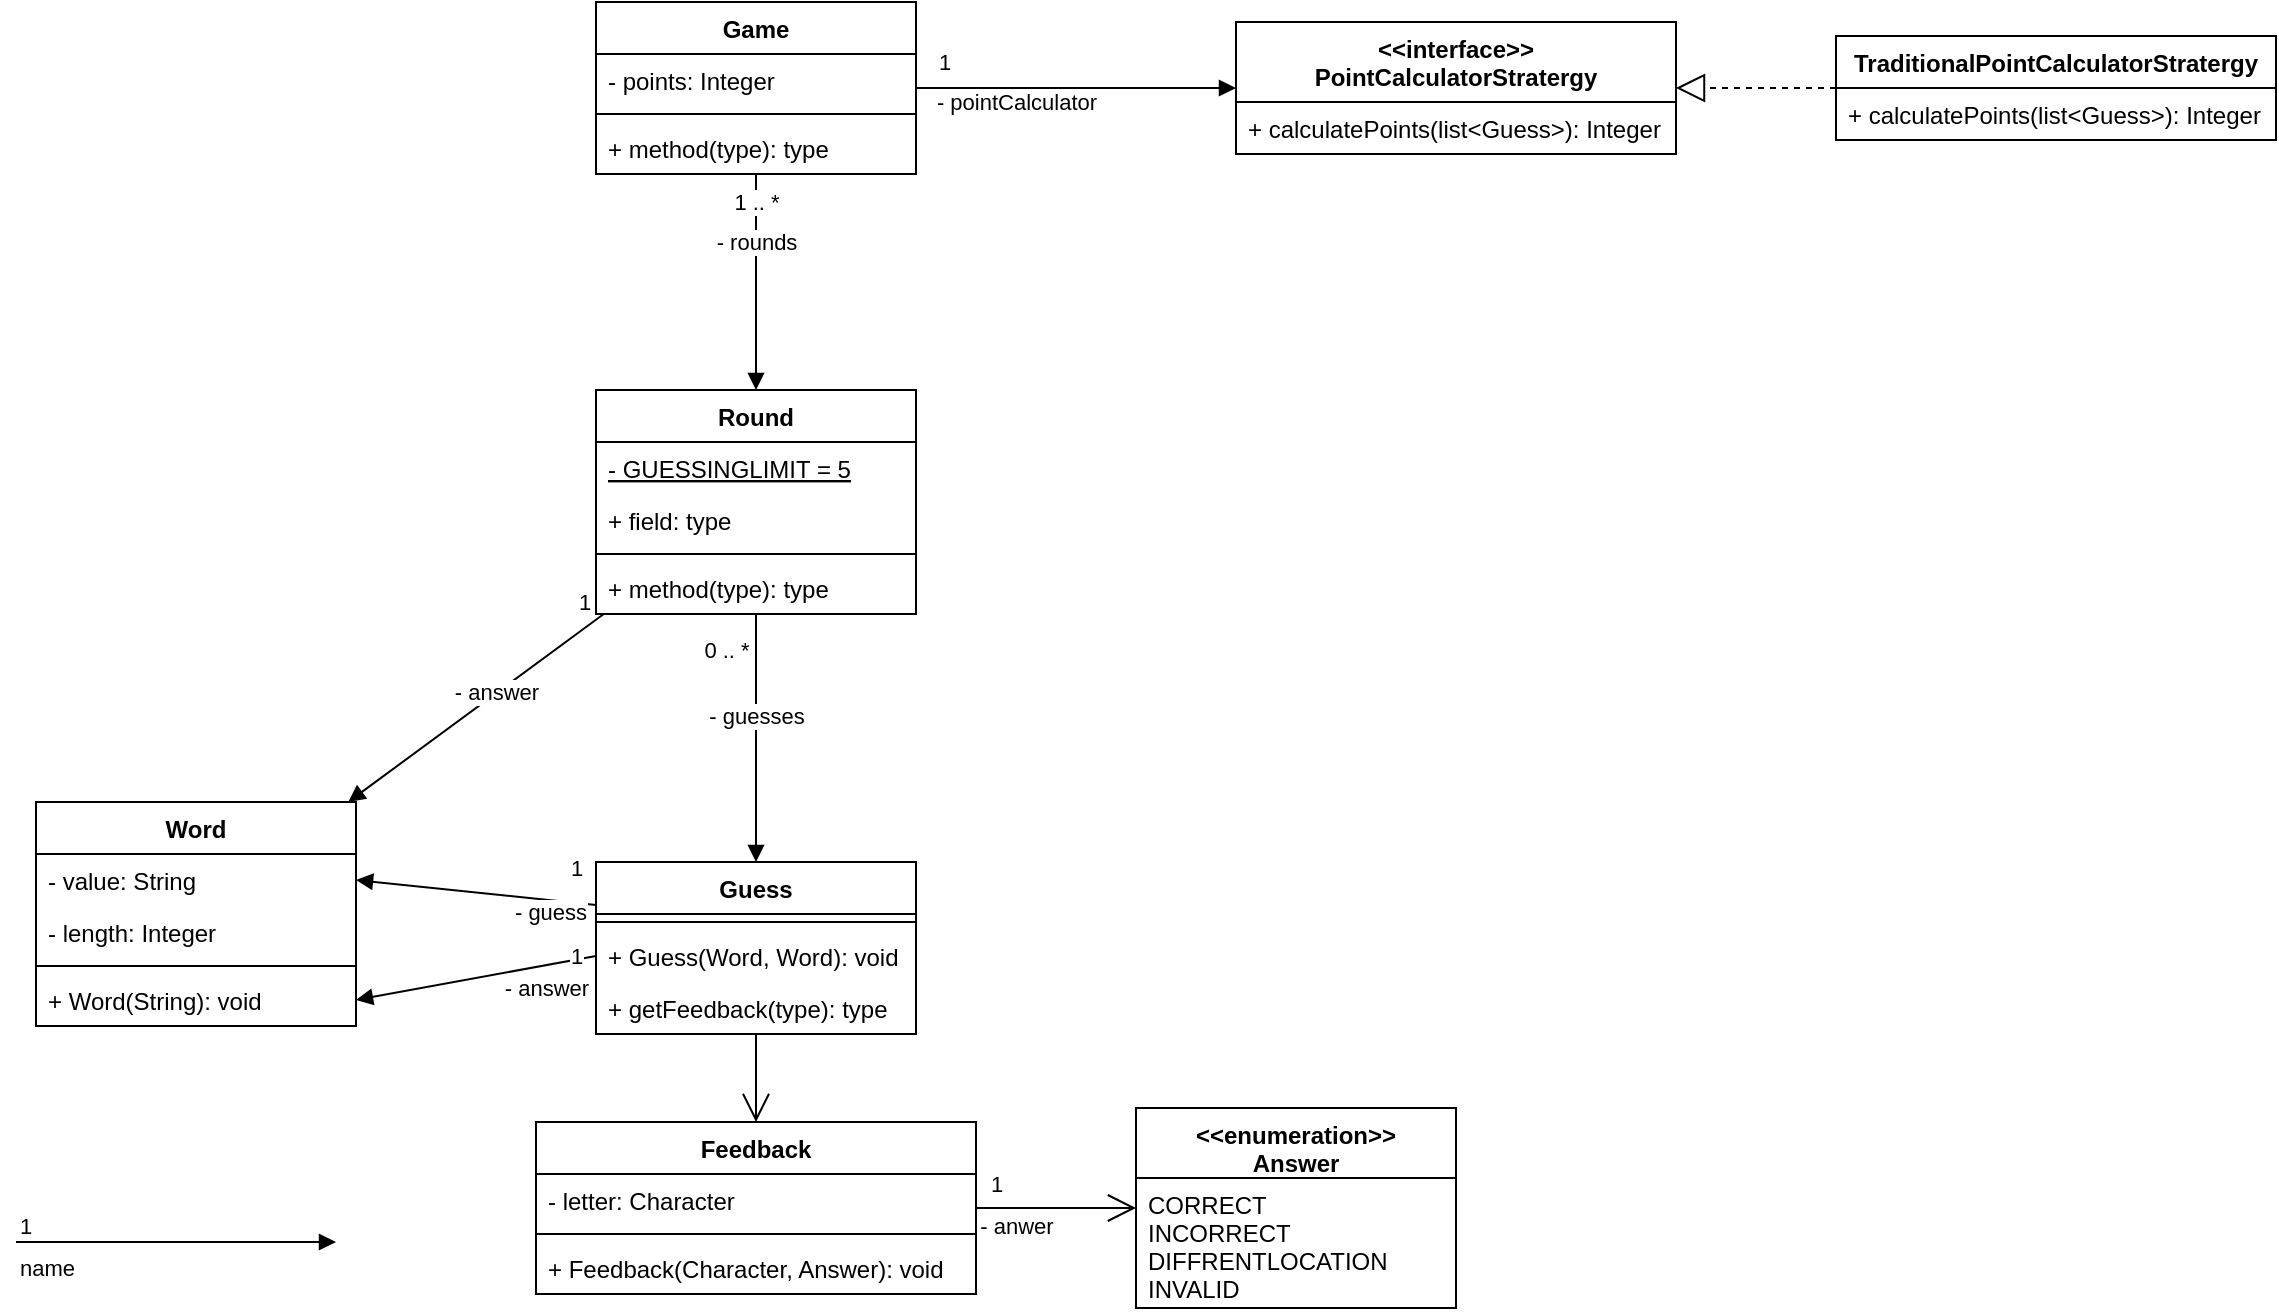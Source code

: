 <mxfile version="14.4.3" type="device"><diagram id="GTjg6YLodoZiWBxgCqOt" name="Pagina-1"><mxGraphModel dx="1773" dy="590" grid="1" gridSize="10" guides="1" tooltips="1" connect="1" arrows="1" fold="1" page="1" pageScale="1" pageWidth="827" pageHeight="1169" math="0" shadow="0"><root><mxCell id="0"/><mxCell id="1" parent="0"/><mxCell id="nvNsA21xe_IPYADWui1E-1" value="Word" style="swimlane;fontStyle=1;align=center;verticalAlign=top;childLayout=stackLayout;horizontal=1;startSize=26;horizontalStack=0;resizeParent=1;resizeParentMax=0;resizeLast=0;collapsible=1;marginBottom=0;" vertex="1" parent="1"><mxGeometry x="-40" y="640" width="160" height="112" as="geometry"/></mxCell><mxCell id="nvNsA21xe_IPYADWui1E-2" value="- value: String" style="text;strokeColor=none;fillColor=none;align=left;verticalAlign=top;spacingLeft=4;spacingRight=4;overflow=hidden;rotatable=0;points=[[0,0.5],[1,0.5]];portConstraint=eastwest;" vertex="1" parent="nvNsA21xe_IPYADWui1E-1"><mxGeometry y="26" width="160" height="26" as="geometry"/></mxCell><mxCell id="nvNsA21xe_IPYADWui1E-5" value="- length: Integer" style="text;strokeColor=none;fillColor=none;align=left;verticalAlign=top;spacingLeft=4;spacingRight=4;overflow=hidden;rotatable=0;points=[[0,0.5],[1,0.5]];portConstraint=eastwest;" vertex="1" parent="nvNsA21xe_IPYADWui1E-1"><mxGeometry y="52" width="160" height="26" as="geometry"/></mxCell><mxCell id="nvNsA21xe_IPYADWui1E-3" value="" style="line;strokeWidth=1;fillColor=none;align=left;verticalAlign=middle;spacingTop=-1;spacingLeft=3;spacingRight=3;rotatable=0;labelPosition=right;points=[];portConstraint=eastwest;" vertex="1" parent="nvNsA21xe_IPYADWui1E-1"><mxGeometry y="78" width="160" height="8" as="geometry"/></mxCell><mxCell id="nvNsA21xe_IPYADWui1E-4" value="+ Word(String): void" style="text;strokeColor=none;fillColor=none;align=left;verticalAlign=top;spacingLeft=4;spacingRight=4;overflow=hidden;rotatable=0;points=[[0,0.5],[1,0.5]];portConstraint=eastwest;" vertex="1" parent="nvNsA21xe_IPYADWui1E-1"><mxGeometry y="86" width="160" height="26" as="geometry"/></mxCell><mxCell id="nvNsA21xe_IPYADWui1E-6" value="Game" style="swimlane;fontStyle=1;align=center;verticalAlign=top;childLayout=stackLayout;horizontal=1;startSize=26;horizontalStack=0;resizeParent=1;resizeParentMax=0;resizeLast=0;collapsible=1;marginBottom=0;" vertex="1" parent="1"><mxGeometry x="240" y="240" width="160" height="86" as="geometry"/></mxCell><mxCell id="nvNsA21xe_IPYADWui1E-7" value="- points: Integer" style="text;strokeColor=none;fillColor=none;align=left;verticalAlign=top;spacingLeft=4;spacingRight=4;overflow=hidden;rotatable=0;points=[[0,0.5],[1,0.5]];portConstraint=eastwest;" vertex="1" parent="nvNsA21xe_IPYADWui1E-6"><mxGeometry y="26" width="160" height="26" as="geometry"/></mxCell><mxCell id="nvNsA21xe_IPYADWui1E-8" value="" style="line;strokeWidth=1;fillColor=none;align=left;verticalAlign=middle;spacingTop=-1;spacingLeft=3;spacingRight=3;rotatable=0;labelPosition=right;points=[];portConstraint=eastwest;" vertex="1" parent="nvNsA21xe_IPYADWui1E-6"><mxGeometry y="52" width="160" height="8" as="geometry"/></mxCell><mxCell id="nvNsA21xe_IPYADWui1E-9" value="+ method(type): type" style="text;strokeColor=none;fillColor=none;align=left;verticalAlign=top;spacingLeft=4;spacingRight=4;overflow=hidden;rotatable=0;points=[[0,0.5],[1,0.5]];portConstraint=eastwest;" vertex="1" parent="nvNsA21xe_IPYADWui1E-6"><mxGeometry y="60" width="160" height="26" as="geometry"/></mxCell><mxCell id="nvNsA21xe_IPYADWui1E-10" value="Round" style="swimlane;fontStyle=1;align=center;verticalAlign=top;childLayout=stackLayout;horizontal=1;startSize=26;horizontalStack=0;resizeParent=1;resizeParentMax=0;resizeLast=0;collapsible=1;marginBottom=0;" vertex="1" parent="1"><mxGeometry x="240" y="434" width="160" height="112" as="geometry"/></mxCell><mxCell id="nvNsA21xe_IPYADWui1E-28" value="- GUESSINGLIMIT = 5" style="text;strokeColor=none;fillColor=none;align=left;verticalAlign=top;spacingLeft=4;spacingRight=4;overflow=hidden;rotatable=0;points=[[0,0.5],[1,0.5]];portConstraint=eastwest;fontStyle=4" vertex="1" parent="nvNsA21xe_IPYADWui1E-10"><mxGeometry y="26" width="160" height="26" as="geometry"/></mxCell><mxCell id="nvNsA21xe_IPYADWui1E-11" value="+ field: type" style="text;strokeColor=none;fillColor=none;align=left;verticalAlign=top;spacingLeft=4;spacingRight=4;overflow=hidden;rotatable=0;points=[[0,0.5],[1,0.5]];portConstraint=eastwest;" vertex="1" parent="nvNsA21xe_IPYADWui1E-10"><mxGeometry y="52" width="160" height="26" as="geometry"/></mxCell><mxCell id="nvNsA21xe_IPYADWui1E-12" value="" style="line;strokeWidth=1;fillColor=none;align=left;verticalAlign=middle;spacingTop=-1;spacingLeft=3;spacingRight=3;rotatable=0;labelPosition=right;points=[];portConstraint=eastwest;" vertex="1" parent="nvNsA21xe_IPYADWui1E-10"><mxGeometry y="78" width="160" height="8" as="geometry"/></mxCell><mxCell id="nvNsA21xe_IPYADWui1E-13" value="+ method(type): type" style="text;strokeColor=none;fillColor=none;align=left;verticalAlign=top;spacingLeft=4;spacingRight=4;overflow=hidden;rotatable=0;points=[[0,0.5],[1,0.5]];portConstraint=eastwest;" vertex="1" parent="nvNsA21xe_IPYADWui1E-10"><mxGeometry y="86" width="160" height="26" as="geometry"/></mxCell><mxCell id="nvNsA21xe_IPYADWui1E-14" value="Guess" style="swimlane;fontStyle=1;align=center;verticalAlign=top;childLayout=stackLayout;horizontal=1;startSize=26;horizontalStack=0;resizeParent=1;resizeParentMax=0;resizeLast=0;collapsible=1;marginBottom=0;" vertex="1" parent="1"><mxGeometry x="240" y="670" width="160" height="86" as="geometry"/></mxCell><mxCell id="nvNsA21xe_IPYADWui1E-16" value="" style="line;strokeWidth=1;fillColor=none;align=left;verticalAlign=middle;spacingTop=-1;spacingLeft=3;spacingRight=3;rotatable=0;labelPosition=right;points=[];portConstraint=eastwest;" vertex="1" parent="nvNsA21xe_IPYADWui1E-14"><mxGeometry y="26" width="160" height="8" as="geometry"/></mxCell><mxCell id="nvNsA21xe_IPYADWui1E-17" value="+ Guess(Word, Word): void" style="text;strokeColor=none;fillColor=none;align=left;verticalAlign=top;spacingLeft=4;spacingRight=4;overflow=hidden;rotatable=0;points=[[0,0.5],[1,0.5]];portConstraint=eastwest;" vertex="1" parent="nvNsA21xe_IPYADWui1E-14"><mxGeometry y="34" width="160" height="26" as="geometry"/></mxCell><mxCell id="nvNsA21xe_IPYADWui1E-61" value="+ getFeedback(type): type" style="text;strokeColor=none;fillColor=none;align=left;verticalAlign=top;spacingLeft=4;spacingRight=4;overflow=hidden;rotatable=0;points=[[0,0.5],[1,0.5]];portConstraint=eastwest;" vertex="1" parent="nvNsA21xe_IPYADWui1E-14"><mxGeometry y="60" width="160" height="26" as="geometry"/></mxCell><mxCell id="nvNsA21xe_IPYADWui1E-18" value="" style="endArrow=block;endFill=1;endSize=6;html=1;" edge="1" parent="1" source="nvNsA21xe_IPYADWui1E-6" target="nvNsA21xe_IPYADWui1E-10"><mxGeometry width="160" relative="1" as="geometry"><mxPoint x="320" y="370" as="sourcePoint"/><mxPoint x="160" y="424" as="targetPoint"/></mxGeometry></mxCell><mxCell id="nvNsA21xe_IPYADWui1E-21" value="- rounds" style="edgeLabel;html=1;align=center;verticalAlign=middle;resizable=0;points=[];" vertex="1" connectable="0" parent="nvNsA21xe_IPYADWui1E-18"><mxGeometry x="-0.611" y="1" relative="1" as="geometry"><mxPoint x="-1" y="13" as="offset"/></mxGeometry></mxCell><mxCell id="nvNsA21xe_IPYADWui1E-22" value="1 .. *" style="edgeLabel;html=1;align=center;verticalAlign=middle;resizable=0;points=[];" vertex="1" connectable="0" parent="nvNsA21xe_IPYADWui1E-18"><mxGeometry x="-0.741" y="2" relative="1" as="geometry"><mxPoint x="-2" as="offset"/></mxGeometry></mxCell><mxCell id="nvNsA21xe_IPYADWui1E-19" value="" style="endArrow=block;endFill=1;endSize=6;html=1;" edge="1" parent="1" source="nvNsA21xe_IPYADWui1E-10" target="nvNsA21xe_IPYADWui1E-1"><mxGeometry width="160" relative="1" as="geometry"><mxPoint x="80" y="574" as="sourcePoint"/><mxPoint x="240" y="574" as="targetPoint"/><Array as="points"/></mxGeometry></mxCell><mxCell id="nvNsA21xe_IPYADWui1E-23" value="- answer" style="edgeLabel;html=1;align=center;verticalAlign=middle;resizable=0;points=[];" vertex="1" connectable="0" parent="nvNsA21xe_IPYADWui1E-19"><mxGeometry x="-0.409" relative="1" as="geometry"><mxPoint x="-16.03" y="11.15" as="offset"/></mxGeometry></mxCell><mxCell id="nvNsA21xe_IPYADWui1E-24" value="1" style="edgeLabel;html=1;align=center;verticalAlign=middle;resizable=0;points=[];" vertex="1" connectable="0" parent="nvNsA21xe_IPYADWui1E-19"><mxGeometry x="-0.622" y="1" relative="1" as="geometry"><mxPoint x="13" y="-24.58" as="offset"/></mxGeometry></mxCell><mxCell id="nvNsA21xe_IPYADWui1E-20" value="" style="endArrow=block;endFill=1;endSize=6;html=1;" edge="1" parent="1" source="nvNsA21xe_IPYADWui1E-10" target="nvNsA21xe_IPYADWui1E-14"><mxGeometry width="160" relative="1" as="geometry"><mxPoint x="90" y="554" as="sourcePoint"/><mxPoint x="250" y="554" as="targetPoint"/></mxGeometry></mxCell><mxCell id="nvNsA21xe_IPYADWui1E-25" value="0 .. *" style="edgeLabel;html=1;align=center;verticalAlign=middle;resizable=0;points=[];" vertex="1" connectable="0" parent="nvNsA21xe_IPYADWui1E-20"><mxGeometry x="-0.534" y="-1" relative="1" as="geometry"><mxPoint x="-14" y="-11" as="offset"/></mxGeometry></mxCell><mxCell id="nvNsA21xe_IPYADWui1E-26" value="- guesses" style="edgeLabel;html=1;align=center;verticalAlign=middle;resizable=0;points=[];" vertex="1" connectable="0" parent="nvNsA21xe_IPYADWui1E-20"><mxGeometry x="0.102" relative="1" as="geometry"><mxPoint y="-18" as="offset"/></mxGeometry></mxCell><mxCell id="nvNsA21xe_IPYADWui1E-29" value="&lt;&lt;interface&gt;&gt;&#10;PointCalculatorStratergy" style="swimlane;fontStyle=1;align=center;verticalAlign=top;childLayout=stackLayout;horizontal=1;startSize=40;horizontalStack=0;resizeParent=1;resizeParentMax=0;resizeLast=0;collapsible=1;marginBottom=0;" vertex="1" parent="1"><mxGeometry x="560" y="250" width="220" height="66" as="geometry"/></mxCell><mxCell id="nvNsA21xe_IPYADWui1E-31" value="" style="line;strokeWidth=1;fillColor=none;align=left;verticalAlign=middle;spacingTop=-1;spacingLeft=3;spacingRight=3;rotatable=0;labelPosition=right;points=[];portConstraint=eastwest;" vertex="1" parent="nvNsA21xe_IPYADWui1E-29"><mxGeometry y="40" width="220" as="geometry"/></mxCell><mxCell id="nvNsA21xe_IPYADWui1E-32" value="+ calculatePoints(list&lt;Guess&gt;): Integer" style="text;strokeColor=none;fillColor=none;align=left;verticalAlign=top;spacingLeft=4;spacingRight=4;overflow=hidden;rotatable=0;points=[[0,0.5],[1,0.5]];portConstraint=eastwest;" vertex="1" parent="nvNsA21xe_IPYADWui1E-29"><mxGeometry y="40" width="220" height="26" as="geometry"/></mxCell><mxCell id="nvNsA21xe_IPYADWui1E-34" value="" style="endArrow=block;dashed=1;endFill=0;endSize=12;html=1;" edge="1" parent="1" source="nvNsA21xe_IPYADWui1E-35" target="nvNsA21xe_IPYADWui1E-29"><mxGeometry width="160" relative="1" as="geometry"><mxPoint x="380" y="400" as="sourcePoint"/><mxPoint x="540" y="400" as="targetPoint"/></mxGeometry></mxCell><mxCell id="nvNsA21xe_IPYADWui1E-35" value="TraditionalPointCalculatorStratergy" style="swimlane;fontStyle=1;align=center;verticalAlign=top;childLayout=stackLayout;horizontal=1;startSize=26;horizontalStack=0;resizeParent=1;resizeParentMax=0;resizeLast=0;collapsible=1;marginBottom=0;" vertex="1" parent="1"><mxGeometry x="860" y="257" width="220" height="52" as="geometry"/></mxCell><mxCell id="nvNsA21xe_IPYADWui1E-39" value="+ calculatePoints(list&lt;Guess&gt;): Integer" style="text;strokeColor=none;fillColor=none;align=left;verticalAlign=top;spacingLeft=4;spacingRight=4;overflow=hidden;rotatable=0;points=[[0,0.5],[1,0.5]];portConstraint=eastwest;" vertex="1" parent="nvNsA21xe_IPYADWui1E-35"><mxGeometry y="26" width="220" height="26" as="geometry"/></mxCell><mxCell id="nvNsA21xe_IPYADWui1E-40" value="- pointCalculator" style="endArrow=block;endFill=1;endSize=6;html=1;" edge="1" parent="1" source="nvNsA21xe_IPYADWui1E-6" target="nvNsA21xe_IPYADWui1E-29"><mxGeometry x="-0.375" y="-7" width="160" relative="1" as="geometry"><mxPoint x="340" y="110" as="sourcePoint"/><mxPoint x="500" y="110" as="targetPoint"/><mxPoint as="offset"/></mxGeometry></mxCell><mxCell id="nvNsA21xe_IPYADWui1E-41" value="1" style="edgeLabel;html=1;align=center;verticalAlign=middle;resizable=0;points=[];" vertex="1" connectable="0" parent="nvNsA21xe_IPYADWui1E-40"><mxGeometry x="-0.762" y="-1" relative="1" as="geometry"><mxPoint x="-5" y="-14" as="offset"/></mxGeometry></mxCell><mxCell id="nvNsA21xe_IPYADWui1E-46" value="&lt;&lt;enumeration&gt;&gt;&#10;Answer" style="swimlane;fontStyle=1;align=center;verticalAlign=top;childLayout=stackLayout;horizontal=1;startSize=35;horizontalStack=0;resizeParent=1;resizeParentMax=0;resizeLast=0;collapsible=1;marginBottom=0;" vertex="1" parent="1"><mxGeometry x="510" y="793" width="160" height="100" as="geometry"/></mxCell><mxCell id="nvNsA21xe_IPYADWui1E-49" value="CORRECT&#10;INCORRECT&#10;DIFFRENTLOCATION&#10;INVALID" style="text;strokeColor=none;fillColor=none;align=left;verticalAlign=top;spacingLeft=4;spacingRight=4;overflow=hidden;rotatable=0;points=[[0,0.5],[1,0.5]];portConstraint=eastwest;" vertex="1" parent="nvNsA21xe_IPYADWui1E-46"><mxGeometry y="35" width="160" height="65" as="geometry"/></mxCell><mxCell id="nvNsA21xe_IPYADWui1E-51" value="Feedback" style="swimlane;fontStyle=1;align=center;verticalAlign=top;childLayout=stackLayout;horizontal=1;startSize=26;horizontalStack=0;resizeParent=1;resizeParentMax=0;resizeLast=0;collapsible=1;marginBottom=0;" vertex="1" parent="1"><mxGeometry x="210" y="800" width="220" height="86" as="geometry"/></mxCell><mxCell id="nvNsA21xe_IPYADWui1E-52" value="- letter: Character" style="text;strokeColor=none;fillColor=none;align=left;verticalAlign=top;spacingLeft=4;spacingRight=4;overflow=hidden;rotatable=0;points=[[0,0.5],[1,0.5]];portConstraint=eastwest;" vertex="1" parent="nvNsA21xe_IPYADWui1E-51"><mxGeometry y="26" width="220" height="26" as="geometry"/></mxCell><mxCell id="nvNsA21xe_IPYADWui1E-53" value="" style="line;strokeWidth=1;fillColor=none;align=left;verticalAlign=middle;spacingTop=-1;spacingLeft=3;spacingRight=3;rotatable=0;labelPosition=right;points=[];portConstraint=eastwest;" vertex="1" parent="nvNsA21xe_IPYADWui1E-51"><mxGeometry y="52" width="220" height="8" as="geometry"/></mxCell><mxCell id="nvNsA21xe_IPYADWui1E-66" value="+ Feedback(Character, Answer): void" style="text;strokeColor=none;fillColor=none;align=left;verticalAlign=top;spacingLeft=4;spacingRight=4;overflow=hidden;rotatable=0;points=[[0,0.5],[1,0.5]];portConstraint=eastwest;" vertex="1" parent="nvNsA21xe_IPYADWui1E-51"><mxGeometry y="60" width="220" height="26" as="geometry"/></mxCell><mxCell id="nvNsA21xe_IPYADWui1E-55" value="" style="endArrow=block;endFill=1;endSize=6;html=1;entryX=1;entryY=0.5;entryDx=0;entryDy=0;exitX=0;exitY=0.25;exitDx=0;exitDy=0;" edge="1" parent="1" source="nvNsA21xe_IPYADWui1E-14" target="nvNsA21xe_IPYADWui1E-2"><mxGeometry width="160" relative="1" as="geometry"><mxPoint x="240" y="679" as="sourcePoint"/><mxPoint x="100" y="700" as="targetPoint"/></mxGeometry></mxCell><mxCell id="nvNsA21xe_IPYADWui1E-56" value="- guess" style="edgeLabel;html=1;align=center;verticalAlign=middle;resizable=0;points=[];" vertex="1" connectable="0" parent="nvNsA21xe_IPYADWui1E-55"><mxGeometry x="-0.117" relative="1" as="geometry"><mxPoint x="30" y="9" as="offset"/></mxGeometry></mxCell><mxCell id="nvNsA21xe_IPYADWui1E-57" value="1" style="edgeLabel;html=1;align=center;verticalAlign=middle;resizable=0;points=[];" vertex="1" connectable="0" parent="nvNsA21xe_IPYADWui1E-55"><mxGeometry x="0.233" y="-1" relative="1" as="geometry"><mxPoint x="64" y="-10" as="offset"/></mxGeometry></mxCell><mxCell id="nvNsA21xe_IPYADWui1E-58" value="" style="endArrow=block;endFill=1;endSize=6;html=1;entryX=1;entryY=0.5;entryDx=0;entryDy=0;exitX=0;exitY=0.5;exitDx=0;exitDy=0;" edge="1" parent="1" source="nvNsA21xe_IPYADWui1E-17" target="nvNsA21xe_IPYADWui1E-4"><mxGeometry width="160" relative="1" as="geometry"><mxPoint x="20" y="820" as="sourcePoint"/><mxPoint x="180" y="820" as="targetPoint"/></mxGeometry></mxCell><mxCell id="nvNsA21xe_IPYADWui1E-59" value="- answer" style="edgeLabel;html=1;align=center;verticalAlign=middle;resizable=0;points=[];" vertex="1" connectable="0" parent="nvNsA21xe_IPYADWui1E-58"><mxGeometry x="-0.317" y="-2" relative="1" as="geometry"><mxPoint x="16" y="10" as="offset"/></mxGeometry></mxCell><mxCell id="nvNsA21xe_IPYADWui1E-60" value="1" style="edgeLabel;html=1;align=center;verticalAlign=middle;resizable=0;points=[];" vertex="1" connectable="0" parent="nvNsA21xe_IPYADWui1E-58"><mxGeometry x="-0.183" y="1" relative="1" as="geometry"><mxPoint x="39" y="-10" as="offset"/></mxGeometry></mxCell><mxCell id="nvNsA21xe_IPYADWui1E-63" value="" style="endArrow=open;endFill=1;endSize=12;html=1;" edge="1" parent="1" source="nvNsA21xe_IPYADWui1E-51" target="nvNsA21xe_IPYADWui1E-46"><mxGeometry width="160" relative="1" as="geometry"><mxPoint x="250" y="920" as="sourcePoint"/><mxPoint x="410" y="920" as="targetPoint"/></mxGeometry></mxCell><mxCell id="nvNsA21xe_IPYADWui1E-64" value="- anwer" style="edgeLabel;html=1;align=center;verticalAlign=middle;resizable=0;points=[];" vertex="1" connectable="0" parent="nvNsA21xe_IPYADWui1E-63"><mxGeometry x="-0.475" y="-2" relative="1" as="geometry"><mxPoint x="-1" y="7" as="offset"/></mxGeometry></mxCell><mxCell id="nvNsA21xe_IPYADWui1E-65" value="1" style="edgeLabel;html=1;align=center;verticalAlign=middle;resizable=0;points=[];" vertex="1" connectable="0" parent="nvNsA21xe_IPYADWui1E-63"><mxGeometry x="-0.157" relative="1" as="geometry"><mxPoint x="-24" y="-12" as="offset"/></mxGeometry></mxCell><mxCell id="nvNsA21xe_IPYADWui1E-67" value="" style="endArrow=open;endFill=1;endSize=12;html=1;" edge="1" parent="1" source="nvNsA21xe_IPYADWui1E-14" target="nvNsA21xe_IPYADWui1E-51"><mxGeometry width="160" relative="1" as="geometry"><mxPoint x="20" y="910" as="sourcePoint"/><mxPoint x="180" y="910" as="targetPoint"/></mxGeometry></mxCell><mxCell id="nvNsA21xe_IPYADWui1E-68" value="name" style="endArrow=block;endFill=1;html=1;edgeStyle=orthogonalEdgeStyle;align=left;verticalAlign=top;" edge="1" parent="1"><mxGeometry x="-1" relative="1" as="geometry"><mxPoint x="-50" y="860" as="sourcePoint"/><mxPoint x="110" y="860" as="targetPoint"/></mxGeometry></mxCell><mxCell id="nvNsA21xe_IPYADWui1E-69" value="1" style="edgeLabel;resizable=0;html=1;align=left;verticalAlign=bottom;" connectable="0" vertex="1" parent="nvNsA21xe_IPYADWui1E-68"><mxGeometry x="-1" relative="1" as="geometry"/></mxCell></root></mxGraphModel></diagram></mxfile>